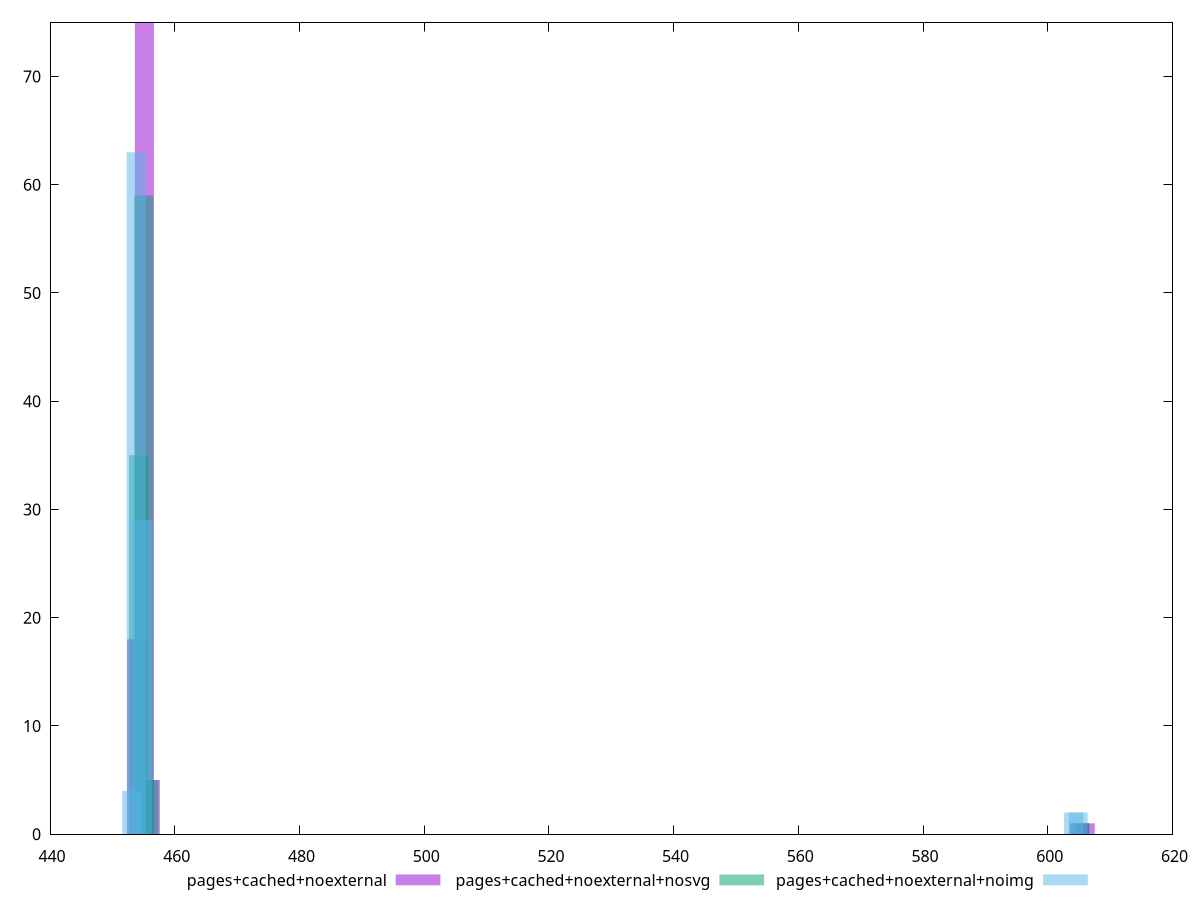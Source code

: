 $_pagesCachedNoexternal <<EOF
455.13950614284533 75
453.8796043957371 18
456.0844324531765 5
605.0678140487238 1
606.012740359055 1
EOF
$_pagesCachedNoexternalNosvg <<EOF
454.1911971289612 35
455.02996203593995 59
605.1688803851256 1
455.8687269429186 5
EOF
$_pagesCachedNoexternalNoimg <<EOF
454.9280099230685 29
453.83618269925313 63
453.1082978833762 4
604.8722819937118 2
604.1443971778349 2
EOF
set key outside below
set terminal pngcairo
set output "report_00006_2020-11-02T20-21-41.718Z/uses-rel-preload/uses-rel-preload_pages+cached+noexternal_pages+cached+noexternal+nosvg_pages+cached+noexternal+noimg+hist.png"
set boxwidth 3.058088849513575
set style fill transparent solid 0.5 noborder
set yrange [0:75]
plot $_pagesCachedNoexternal title "pages+cached+noexternal" with boxes ,$_pagesCachedNoexternalNosvg title "pages+cached+noexternal+nosvg" with boxes ,$_pagesCachedNoexternalNoimg title "pages+cached+noexternal+noimg" with boxes ,